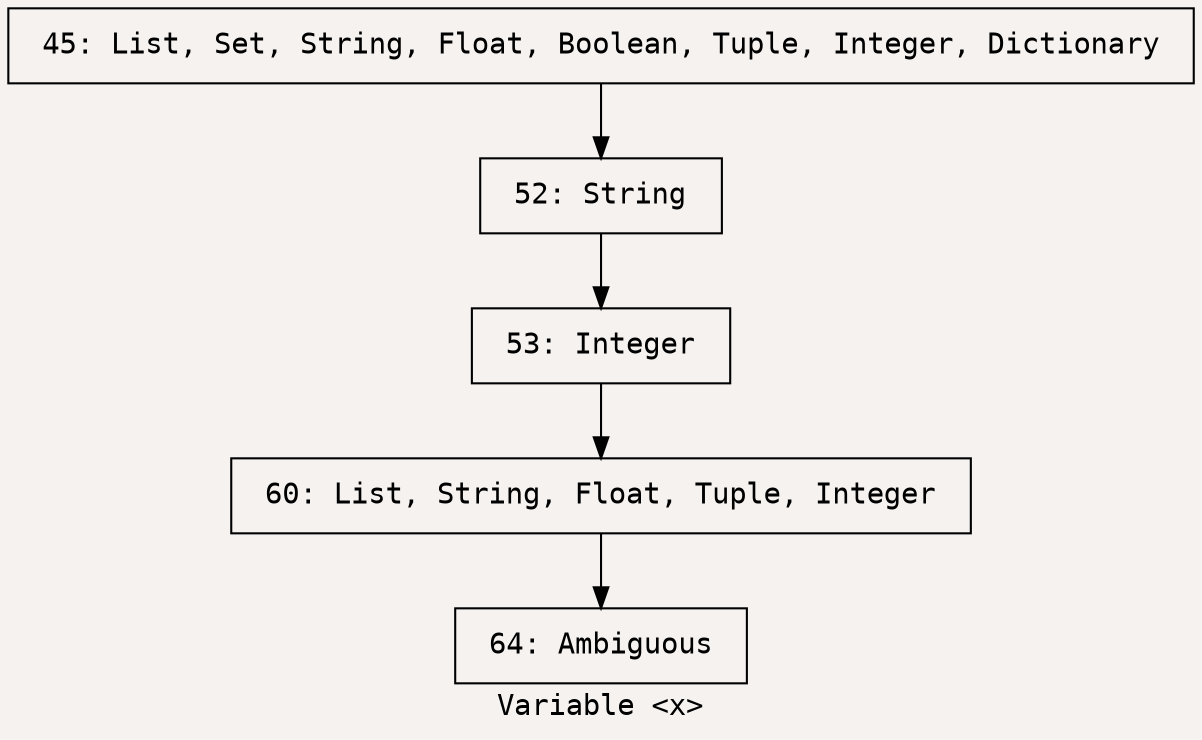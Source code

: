 digraph {
	label="Variable <x>"
	bgcolor="#f5f2f0"
	node [shape=box]
	node [fontname="Consolas,Monaco,'Andale Mono','Ubuntu Mono',monospace"]
	fontname="Consolas,Monaco,'Andale Mono','Ubuntu Mono',monospace"
	45 [label=" 45: List, Set, String, Float, Boolean, Tuple, Integer, Dictionary "]
	52 [label=" 52: String "]
	45 -> 52
	53 [label=" 53: Integer "]
	52 -> 53
	60 [label=" 60: List, String, Float, Tuple, Integer "]
	53 -> 60
	64 [label=" 64: Ambiguous "]
	60 -> 64
}
